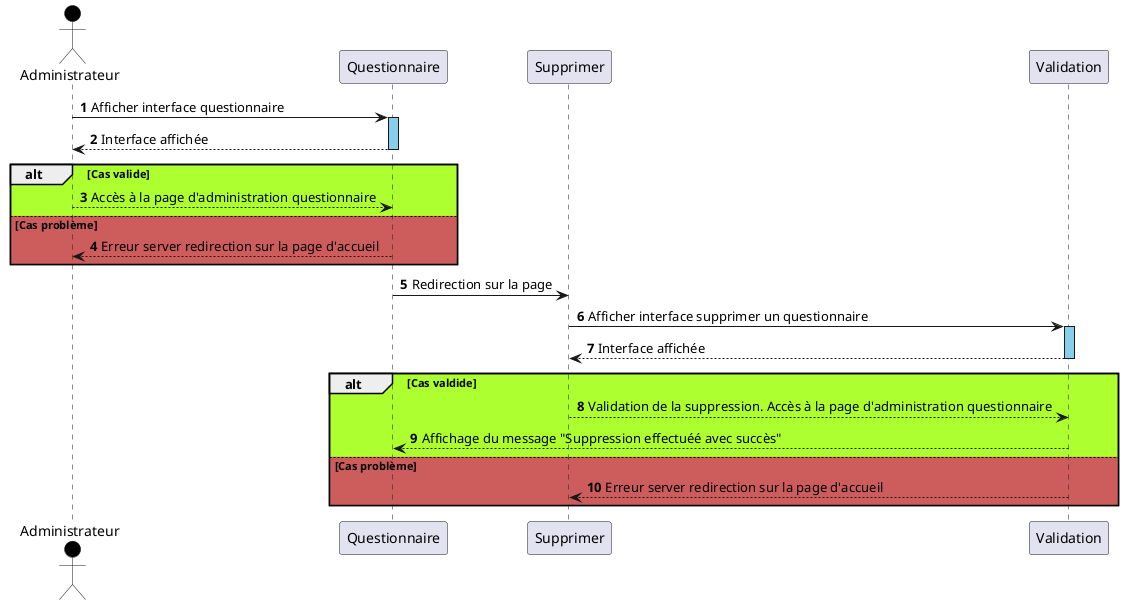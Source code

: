 @startuml supprimerquestionnaire
autonumber 
actor Administrateur #Black
Administrateur -> Questionnaire : Afficher interface questionnaire
activate Questionnaire #SkyBlue
Questionnaire --> Administrateur : Interface affichée
deactivate Questionnaire
alt #GreenYellow Cas valide 
Questionnaire <-- Administrateur : Accès à la page d'administration questionnaire
else #IndianRed Cas problème
Questionnaire --> Administrateur : Erreur server redirection sur la page d'accueil
end
Questionnaire -> Supprimer : Redirection sur la page
Supprimer -> Validation : Afficher interface supprimer un questionnaire
activate Validation #SkyBlue
Validation --> Supprimer : Interface affichée
deactivate Validation
alt #GreenYellow Cas valdide 
Supprimer --> Validation : Validation de la suppression. Accès à la page d'administration questionnaire
Validation --> Questionnaire : Affichage du message "Suppression effectuéé avec succès"
else #IndianRed Cas problème
Supprimer <-- Validation : Erreur server redirection sur la page d'accueil
end
@enduml